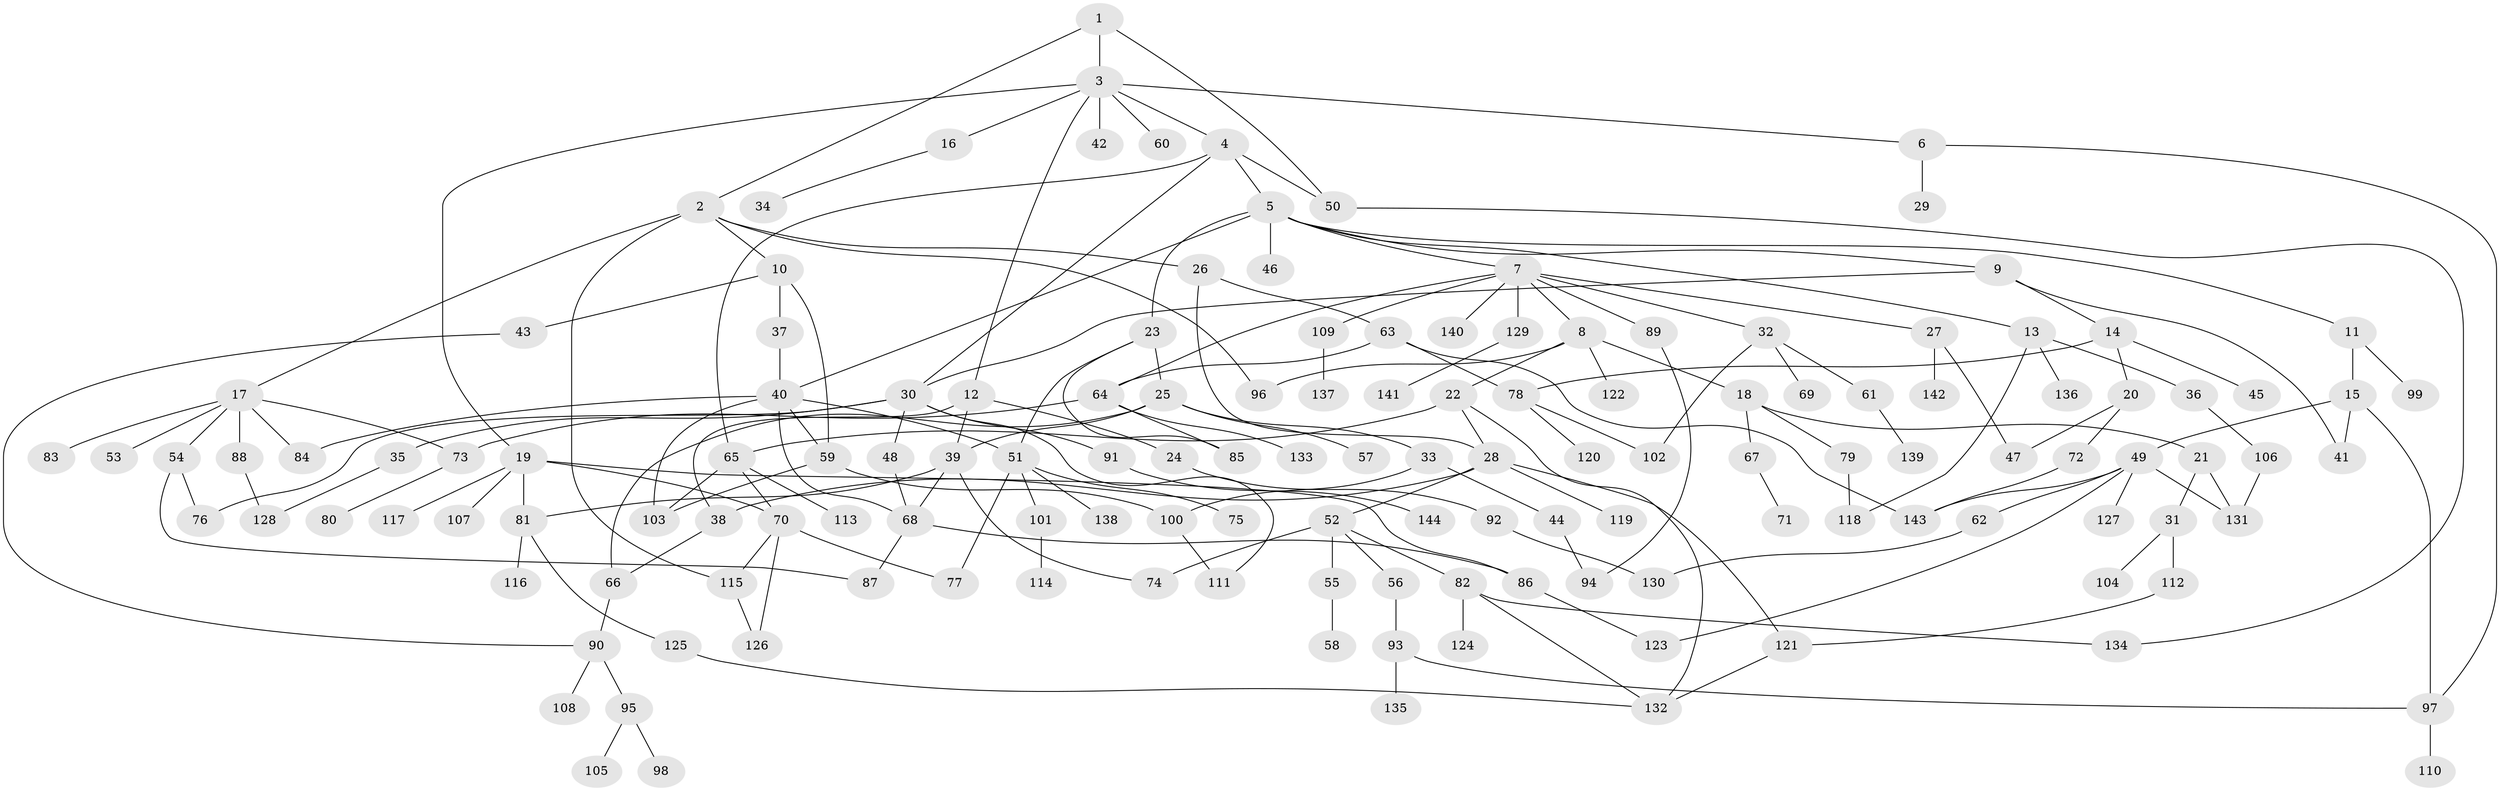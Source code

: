 // coarse degree distribution, {2: 0.20689655172413793, 7: 0.06896551724137931, 5: 0.10344827586206896, 8: 0.034482758620689655, 6: 0.08620689655172414, 1: 0.1724137931034483, 4: 0.15517241379310345, 3: 0.1724137931034483}
// Generated by graph-tools (version 1.1) at 2025/36/03/04/25 23:36:08]
// undirected, 144 vertices, 194 edges
graph export_dot {
  node [color=gray90,style=filled];
  1;
  2;
  3;
  4;
  5;
  6;
  7;
  8;
  9;
  10;
  11;
  12;
  13;
  14;
  15;
  16;
  17;
  18;
  19;
  20;
  21;
  22;
  23;
  24;
  25;
  26;
  27;
  28;
  29;
  30;
  31;
  32;
  33;
  34;
  35;
  36;
  37;
  38;
  39;
  40;
  41;
  42;
  43;
  44;
  45;
  46;
  47;
  48;
  49;
  50;
  51;
  52;
  53;
  54;
  55;
  56;
  57;
  58;
  59;
  60;
  61;
  62;
  63;
  64;
  65;
  66;
  67;
  68;
  69;
  70;
  71;
  72;
  73;
  74;
  75;
  76;
  77;
  78;
  79;
  80;
  81;
  82;
  83;
  84;
  85;
  86;
  87;
  88;
  89;
  90;
  91;
  92;
  93;
  94;
  95;
  96;
  97;
  98;
  99;
  100;
  101;
  102;
  103;
  104;
  105;
  106;
  107;
  108;
  109;
  110;
  111;
  112;
  113;
  114;
  115;
  116;
  117;
  118;
  119;
  120;
  121;
  122;
  123;
  124;
  125;
  126;
  127;
  128;
  129;
  130;
  131;
  132;
  133;
  134;
  135;
  136;
  137;
  138;
  139;
  140;
  141;
  142;
  143;
  144;
  1 -- 2;
  1 -- 3;
  1 -- 50;
  2 -- 10;
  2 -- 17;
  2 -- 26;
  2 -- 115;
  2 -- 96;
  3 -- 4;
  3 -- 6;
  3 -- 12;
  3 -- 16;
  3 -- 19;
  3 -- 42;
  3 -- 60;
  4 -- 5;
  4 -- 65;
  4 -- 30;
  4 -- 50;
  5 -- 7;
  5 -- 9;
  5 -- 11;
  5 -- 13;
  5 -- 23;
  5 -- 40;
  5 -- 46;
  6 -- 29;
  6 -- 97;
  7 -- 8;
  7 -- 27;
  7 -- 32;
  7 -- 89;
  7 -- 109;
  7 -- 129;
  7 -- 140;
  7 -- 64;
  8 -- 18;
  8 -- 22;
  8 -- 96;
  8 -- 122;
  9 -- 14;
  9 -- 30;
  9 -- 41;
  10 -- 37;
  10 -- 43;
  10 -- 59;
  11 -- 15;
  11 -- 99;
  12 -- 24;
  12 -- 38;
  12 -- 39;
  13 -- 36;
  13 -- 118;
  13 -- 136;
  14 -- 20;
  14 -- 45;
  14 -- 78;
  15 -- 41;
  15 -- 49;
  15 -- 97;
  16 -- 34;
  17 -- 53;
  17 -- 54;
  17 -- 83;
  17 -- 84;
  17 -- 88;
  17 -- 73;
  18 -- 21;
  18 -- 67;
  18 -- 79;
  19 -- 70;
  19 -- 86;
  19 -- 107;
  19 -- 117;
  19 -- 81;
  20 -- 72;
  20 -- 47;
  21 -- 31;
  21 -- 131;
  22 -- 28;
  22 -- 65;
  22 -- 132;
  23 -- 25;
  23 -- 51;
  23 -- 85;
  24 -- 92;
  25 -- 33;
  25 -- 57;
  25 -- 66;
  25 -- 39;
  26 -- 63;
  26 -- 28;
  27 -- 47;
  27 -- 142;
  28 -- 52;
  28 -- 119;
  28 -- 121;
  28 -- 38;
  30 -- 35;
  30 -- 48;
  30 -- 91;
  30 -- 111;
  30 -- 76;
  31 -- 104;
  31 -- 112;
  32 -- 61;
  32 -- 69;
  32 -- 102;
  33 -- 44;
  33 -- 100;
  35 -- 128;
  36 -- 106;
  37 -- 40;
  38 -- 66;
  39 -- 74;
  39 -- 81;
  39 -- 68;
  40 -- 59;
  40 -- 68;
  40 -- 84;
  40 -- 103;
  40 -- 51;
  43 -- 90;
  44 -- 94;
  48 -- 68;
  49 -- 62;
  49 -- 123;
  49 -- 127;
  49 -- 131;
  49 -- 143;
  50 -- 134;
  51 -- 75;
  51 -- 77;
  51 -- 101;
  51 -- 138;
  52 -- 55;
  52 -- 56;
  52 -- 82;
  52 -- 74;
  54 -- 76;
  54 -- 87;
  55 -- 58;
  56 -- 93;
  59 -- 100;
  59 -- 103;
  61 -- 139;
  62 -- 130;
  63 -- 64;
  63 -- 78;
  63 -- 143;
  64 -- 73;
  64 -- 85;
  64 -- 133;
  65 -- 103;
  65 -- 113;
  65 -- 70;
  66 -- 90;
  67 -- 71;
  68 -- 87;
  68 -- 86;
  70 -- 126;
  70 -- 115;
  70 -- 77;
  72 -- 143;
  73 -- 80;
  78 -- 102;
  78 -- 120;
  79 -- 118;
  81 -- 116;
  81 -- 125;
  82 -- 124;
  82 -- 132;
  82 -- 134;
  86 -- 123;
  88 -- 128;
  89 -- 94;
  90 -- 95;
  90 -- 108;
  91 -- 144;
  92 -- 130;
  93 -- 135;
  93 -- 97;
  95 -- 98;
  95 -- 105;
  97 -- 110;
  100 -- 111;
  101 -- 114;
  106 -- 131;
  109 -- 137;
  112 -- 121;
  115 -- 126;
  121 -- 132;
  125 -- 132;
  129 -- 141;
}
